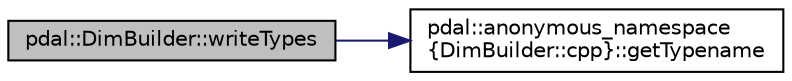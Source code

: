 digraph "pdal::DimBuilder::writeTypes"
{
  edge [fontname="Helvetica",fontsize="10",labelfontname="Helvetica",labelfontsize="10"];
  node [fontname="Helvetica",fontsize="10",shape=record];
  rankdir="LR";
  Node1 [label="pdal::DimBuilder::writeTypes",height=0.2,width=0.4,color="black", fillcolor="grey75", style="filled", fontcolor="black"];
  Node1 -> Node2 [color="midnightblue",fontsize="10",style="solid",fontname="Helvetica"];
  Node2 [label="pdal::anonymous_namespace\l\{DimBuilder::cpp\}::getTypename",height=0.2,width=0.4,color="black", fillcolor="white", style="filled",URL="$namespacepdal_1_1anonymous__namespace_02DimBuilder_8cpp_03.html#a72b35da8e486b073e2fd2bcbc1d80ecf"];
}
